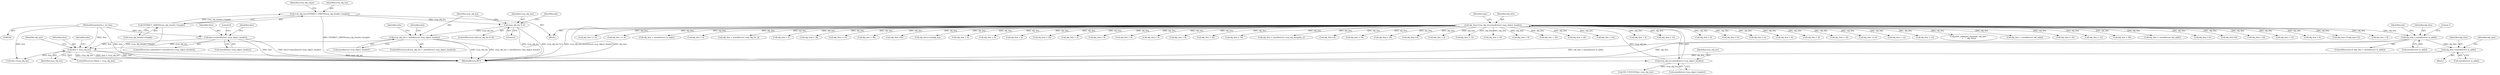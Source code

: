 digraph "0_tcpdump_bea2686c296b79609060a104cc139810785b0739@API" {
"1000684" [label="(Call,obj_tlen-=sizeof(struct in_addr))"];
"1000667" [label="(Call,obj_tlen < sizeof(struct in_addr))"];
"1000320" [label="(Call,obj_tlen=rsvp_obj_len-sizeof(struct rsvp_object_header))"];
"1000322" [label="(Call,rsvp_obj_len-sizeof(struct rsvp_object_header))"];
"1000301" [label="(Call,tlen < rsvp_obj_len)"];
"1000172" [label="(Call,tlen>=sizeof(struct rsvp_object_header))"];
"1000150" [label="(MethodParameterIn,u_int tlen)"];
"1000215" [label="(Call,rsvp_obj_len < sizeof(struct rsvp_object_header))"];
"1000199" [label="(Call,rsvp_obj_len % 4)"];
"1000187" [label="(Call,rsvp_obj_len=EXTRACT_16BITS(rsvp_obj_header->length))"];
"1000189" [label="(Call,EXTRACT_16BITS(rsvp_obj_header->length))"];
"1003380" [label="(Call,tlen-=rsvp_obj_len)"];
"1000217" [label="(Call,sizeof(struct rsvp_object_header))"];
"1000194" [label="(Identifier,rsvp_obj_ctype)"];
"1000198" [label="(ControlStructure,if(rsvp_obj_len % 4))"];
"1000176" [label="(Block,)"];
"1000323" [label="(Identifier,rsvp_obj_len)"];
"1002583" [label="(Call,obj_tlen >= 8)"];
"1000150" [label="(MethodParameterIn,u_int tlen)"];
"1002266" [label="(Call,obj_tlen < 40)"];
"1002803" [label="(Call,obj_tlen-=20)"];
"1003384" [label="(Literal,0)"];
"1001896" [label="(Call,obj_tlen+=subobj_len)"];
"1001239" [label="(Call,obj_tlen < 4)"];
"1000190" [label="(Call,rsvp_obj_header->length)"];
"1001578" [label="(Call,obj_tlen < 4)"];
"1000757" [label="(Call,obj_tlen < 4)"];
"1000897" [label="(Call,obj_tlen < 20)"];
"1002031" [label="(Call,obj_tlen < 4)"];
"1000867" [label="(Call,obj_tlen < 8)"];
"1001502" [label="(Call,obj_tlen < 8)"];
"1003287" [label="(Call,obj_tlen < 4)"];
"1002146" [label="(Call,obj_tlen < 8)"];
"1002236" [label="(Call,obj_tlen < 20)"];
"1000485" [label="(Call,obj_tlen < 26)"];
"1002997" [label="(Call,obj_tlen < sizeof(struct rsvp_obj_integrity_t))"];
"1000238" [label="(Identifier,ndo)"];
"1003242" [label="(Call,obj_tlen-=4)"];
"1000686" [label="(Call,sizeof(struct in_addr))"];
"1002743" [label="(Call,obj_tlen < 20)"];
"1000328" [label="(Call,ND_TTEST2(*tptr, rsvp_obj_len))"];
"1000315" [label="(Identifier,obj_tptr)"];
"1000216" [label="(Identifier,rsvp_obj_len)"];
"1000666" [label="(ControlStructure,if (obj_tlen < sizeof(struct in_addr)))"];
"1002206" [label="(Call,obj_tlen < 20)"];
"1002634" [label="(Call,obj_tlen-=4)"];
"1003176" [label="(Call,obj_tlen < 4)"];
"1001162" [label="(Call,obj_tlen < 12)"];
"1001000" [label="(Call,obj_tlen < 16)"];
"1002309" [label="(Call,obj_tlen < 8)"];
"1000676" [label="(Identifier,ndo)"];
"1001954" [label="(Call,obj_tlen < 20)"];
"1000188" [label="(Identifier,rsvp_obj_len)"];
"1000199" [label="(Call,rsvp_obj_len % 4)"];
"1000396" [label="(Call,obj_tlen < 20)"];
"1000667" [label="(Call,obj_tlen < sizeof(struct in_addr))"];
"1002339" [label="(Call,obj_tlen < 16)"];
"1002821" [label="(Call,obj_tlen < 4)"];
"1000320" [label="(Call,obj_tlen=rsvp_obj_len-sizeof(struct rsvp_object_header))"];
"1000520" [label="(Call,obj_tlen < 12)"];
"1000171" [label="(ControlStructure,while(tlen>=sizeof(struct rsvp_object_header)))"];
"1000215" [label="(Call,rsvp_obj_len < sizeof(struct rsvp_object_header))"];
"1002653" [label="(Call,obj_tlen < 8)"];
"1000664" [label="(Block,)"];
"1000174" [label="(Call,sizeof(struct rsvp_object_header))"];
"1000689" [label="(Identifier,obj_tptr)"];
"1002936" [label="(Call,obj_tlen < 8)"];
"1003140" [label="(Call,obj_tlen < 4)"];
"1001685" [label="(Call,obj_tlen < 4)"];
"1000669" [label="(Call,sizeof(struct in_addr))"];
"1000302" [label="(Identifier,tlen)"];
"1000685" [label="(Identifier,obj_tlen)"];
"1001918" [label="(Call,obj_tlen < 8)"];
"1002491" [label="(Call,obj_tlen < 16)"];
"1000735" [label="(Call,obj_tlen >= 4)"];
"1001079" [label="(Call,obj_tlen < 12)"];
"1000303" [label="(Identifier,rsvp_obj_len)"];
"1000179" [label="(Identifier,tptr)"];
"1000557" [label="(Call,obj_tlen < 12)"];
"1003350" [label="(Call,print_unknown_data(ndo, obj_tptr, \"\n\t    \", obj_tlen))"];
"1000214" [label="(ControlStructure,if(rsvp_obj_len < sizeof(struct rsvp_object_header)))"];
"1000189" [label="(Call,EXTRACT_16BITS(rsvp_obj_header->length))"];
"1000695" [label="(Call,obj_tlen < sizeof(struct in6_addr))"];
"1003312" [label="(Call,obj_tlen < 16)"];
"1003212" [label="(Call,obj_tlen < 12)"];
"1000205" [label="(Identifier,ndo)"];
"1003409" [label="(MethodReturn,RET)"];
"1000330" [label="(Identifier,tptr)"];
"1000187" [label="(Call,rsvp_obj_len=EXTRACT_16BITS(rsvp_obj_header->length))"];
"1000927" [label="(Call,obj_tlen < 40)"];
"1000630" [label="(Call,obj_tlen < sizeof(struct in6_addr))"];
"1000301" [label="(Call,tlen < rsvp_obj_len)"];
"1000307" [label="(Identifier,ndo)"];
"1000321" [label="(Identifier,obj_tlen)"];
"1000349" [label="(Call,obj_tlen < 8)"];
"1002733" [label="(Call,obj_tlen-=8)"];
"1000322" [label="(Call,rsvp_obj_len-sizeof(struct rsvp_object_header))"];
"1002176" [label="(Call,obj_tlen < 20)"];
"1000781" [label="(Call,obj_tlen < 12)"];
"1000970" [label="(Call,obj_tlen < 8)"];
"1001477" [label="(Call,obj_tlen-=*(obj_tptr+1))"];
"1001540" [label="(Call,obj_tlen < 8)"];
"1000201" [label="(Literal,4)"];
"1000684" [label="(Call,obj_tlen-=sizeof(struct in_addr))"];
"1001311" [label="(Call,obj_tlen >= 4)"];
"1000173" [label="(Identifier,tlen)"];
"1000300" [label="(ControlStructure,if(tlen < rsvp_obj_len))"];
"1000200" [label="(Identifier,rsvp_obj_len)"];
"1000222" [label="(Identifier,ndo)"];
"1001052" [label="(Call,obj_tlen >= 4)"];
"1000602" [label="(Call,obj_tlen < sizeof(struct in_addr))"];
"1000826" [label="(Call,obj_tlen < 4)"];
"1000324" [label="(Call,sizeof(struct rsvp_object_header))"];
"1000668" [label="(Identifier,obj_tlen)"];
"1002398" [label="(Call,obj_tlen < sizeof(struct rsvp_obj_frr_t))"];
"1001996" [label="(Call,obj_tlen < 4)"];
"1000172" [label="(Call,tlen>=sizeof(struct rsvp_object_header))"];
"1000449" [label="(Call,obj_tlen < 36)"];
"1000673" [label="(Literal,1)"];
"1000684" -> "1000664"  [label="AST: "];
"1000684" -> "1000686"  [label="CFG: "];
"1000685" -> "1000684"  [label="AST: "];
"1000686" -> "1000684"  [label="AST: "];
"1000689" -> "1000684"  [label="CFG: "];
"1000684" -> "1003409"  [label="DDG: obj_tlen"];
"1000667" -> "1000684"  [label="DDG: obj_tlen"];
"1000667" -> "1000666"  [label="AST: "];
"1000667" -> "1000669"  [label="CFG: "];
"1000668" -> "1000667"  [label="AST: "];
"1000669" -> "1000667"  [label="AST: "];
"1000673" -> "1000667"  [label="CFG: "];
"1000676" -> "1000667"  [label="CFG: "];
"1000667" -> "1003409"  [label="DDG: obj_tlen"];
"1000667" -> "1003409"  [label="DDG: obj_tlen < sizeof(struct in_addr)"];
"1000320" -> "1000667"  [label="DDG: obj_tlen"];
"1000320" -> "1000176"  [label="AST: "];
"1000320" -> "1000322"  [label="CFG: "];
"1000321" -> "1000320"  [label="AST: "];
"1000322" -> "1000320"  [label="AST: "];
"1000330" -> "1000320"  [label="CFG: "];
"1000320" -> "1003409"  [label="DDG: rsvp_obj_len-sizeof(struct rsvp_object_header)"];
"1000320" -> "1003409"  [label="DDG: obj_tlen"];
"1000322" -> "1000320"  [label="DDG: rsvp_obj_len"];
"1000320" -> "1000349"  [label="DDG: obj_tlen"];
"1000320" -> "1000396"  [label="DDG: obj_tlen"];
"1000320" -> "1000449"  [label="DDG: obj_tlen"];
"1000320" -> "1000485"  [label="DDG: obj_tlen"];
"1000320" -> "1000520"  [label="DDG: obj_tlen"];
"1000320" -> "1000557"  [label="DDG: obj_tlen"];
"1000320" -> "1000602"  [label="DDG: obj_tlen"];
"1000320" -> "1000630"  [label="DDG: obj_tlen"];
"1000320" -> "1000695"  [label="DDG: obj_tlen"];
"1000320" -> "1000735"  [label="DDG: obj_tlen"];
"1000320" -> "1000757"  [label="DDG: obj_tlen"];
"1000320" -> "1000781"  [label="DDG: obj_tlen"];
"1000320" -> "1000826"  [label="DDG: obj_tlen"];
"1000320" -> "1000867"  [label="DDG: obj_tlen"];
"1000320" -> "1000897"  [label="DDG: obj_tlen"];
"1000320" -> "1000927"  [label="DDG: obj_tlen"];
"1000320" -> "1000970"  [label="DDG: obj_tlen"];
"1000320" -> "1001000"  [label="DDG: obj_tlen"];
"1000320" -> "1001052"  [label="DDG: obj_tlen"];
"1000320" -> "1001079"  [label="DDG: obj_tlen"];
"1000320" -> "1001162"  [label="DDG: obj_tlen"];
"1000320" -> "1001239"  [label="DDG: obj_tlen"];
"1000320" -> "1001311"  [label="DDG: obj_tlen"];
"1000320" -> "1001477"  [label="DDG: obj_tlen"];
"1000320" -> "1001502"  [label="DDG: obj_tlen"];
"1000320" -> "1001540"  [label="DDG: obj_tlen"];
"1000320" -> "1001578"  [label="DDG: obj_tlen"];
"1000320" -> "1001685"  [label="DDG: obj_tlen"];
"1000320" -> "1001896"  [label="DDG: obj_tlen"];
"1000320" -> "1001918"  [label="DDG: obj_tlen"];
"1000320" -> "1001954"  [label="DDG: obj_tlen"];
"1000320" -> "1001996"  [label="DDG: obj_tlen"];
"1000320" -> "1002031"  [label="DDG: obj_tlen"];
"1000320" -> "1002146"  [label="DDG: obj_tlen"];
"1000320" -> "1002176"  [label="DDG: obj_tlen"];
"1000320" -> "1002206"  [label="DDG: obj_tlen"];
"1000320" -> "1002236"  [label="DDG: obj_tlen"];
"1000320" -> "1002266"  [label="DDG: obj_tlen"];
"1000320" -> "1002309"  [label="DDG: obj_tlen"];
"1000320" -> "1002339"  [label="DDG: obj_tlen"];
"1000320" -> "1002398"  [label="DDG: obj_tlen"];
"1000320" -> "1002491"  [label="DDG: obj_tlen"];
"1000320" -> "1002583"  [label="DDG: obj_tlen"];
"1000320" -> "1002634"  [label="DDG: obj_tlen"];
"1000320" -> "1002653"  [label="DDG: obj_tlen"];
"1000320" -> "1002733"  [label="DDG: obj_tlen"];
"1000320" -> "1002743"  [label="DDG: obj_tlen"];
"1000320" -> "1002803"  [label="DDG: obj_tlen"];
"1000320" -> "1002821"  [label="DDG: obj_tlen"];
"1000320" -> "1002936"  [label="DDG: obj_tlen"];
"1000320" -> "1002997"  [label="DDG: obj_tlen"];
"1000320" -> "1003140"  [label="DDG: obj_tlen"];
"1000320" -> "1003176"  [label="DDG: obj_tlen"];
"1000320" -> "1003212"  [label="DDG: obj_tlen"];
"1000320" -> "1003242"  [label="DDG: obj_tlen"];
"1000320" -> "1003287"  [label="DDG: obj_tlen"];
"1000320" -> "1003312"  [label="DDG: obj_tlen"];
"1000320" -> "1003350"  [label="DDG: obj_tlen"];
"1000322" -> "1000324"  [label="CFG: "];
"1000323" -> "1000322"  [label="AST: "];
"1000324" -> "1000322"  [label="AST: "];
"1000301" -> "1000322"  [label="DDG: rsvp_obj_len"];
"1000322" -> "1000328"  [label="DDG: rsvp_obj_len"];
"1000301" -> "1000300"  [label="AST: "];
"1000301" -> "1000303"  [label="CFG: "];
"1000302" -> "1000301"  [label="AST: "];
"1000303" -> "1000301"  [label="AST: "];
"1000307" -> "1000301"  [label="CFG: "];
"1000315" -> "1000301"  [label="CFG: "];
"1000301" -> "1003409"  [label="DDG: rsvp_obj_len"];
"1000301" -> "1003409"  [label="DDG: tlen < rsvp_obj_len"];
"1000301" -> "1003409"  [label="DDG: tlen"];
"1000172" -> "1000301"  [label="DDG: tlen"];
"1000150" -> "1000301"  [label="DDG: tlen"];
"1000215" -> "1000301"  [label="DDG: rsvp_obj_len"];
"1000301" -> "1003380"  [label="DDG: tlen"];
"1000172" -> "1000171"  [label="AST: "];
"1000172" -> "1000174"  [label="CFG: "];
"1000173" -> "1000172"  [label="AST: "];
"1000174" -> "1000172"  [label="AST: "];
"1000179" -> "1000172"  [label="CFG: "];
"1003384" -> "1000172"  [label="CFG: "];
"1000172" -> "1003409"  [label="DDG: tlen>=sizeof(struct rsvp_object_header)"];
"1000172" -> "1003409"  [label="DDG: tlen"];
"1000150" -> "1000172"  [label="DDG: tlen"];
"1000150" -> "1000144"  [label="AST: "];
"1000150" -> "1003409"  [label="DDG: tlen"];
"1000150" -> "1003380"  [label="DDG: tlen"];
"1000215" -> "1000214"  [label="AST: "];
"1000215" -> "1000217"  [label="CFG: "];
"1000216" -> "1000215"  [label="AST: "];
"1000217" -> "1000215"  [label="AST: "];
"1000222" -> "1000215"  [label="CFG: "];
"1000238" -> "1000215"  [label="CFG: "];
"1000215" -> "1003409"  [label="DDG: rsvp_obj_len"];
"1000215" -> "1003409"  [label="DDG: rsvp_obj_len < sizeof(struct rsvp_object_header)"];
"1000199" -> "1000215"  [label="DDG: rsvp_obj_len"];
"1000199" -> "1000198"  [label="AST: "];
"1000199" -> "1000201"  [label="CFG: "];
"1000200" -> "1000199"  [label="AST: "];
"1000201" -> "1000199"  [label="AST: "];
"1000205" -> "1000199"  [label="CFG: "];
"1000216" -> "1000199"  [label="CFG: "];
"1000199" -> "1003409"  [label="DDG: rsvp_obj_len"];
"1000199" -> "1003409"  [label="DDG: rsvp_obj_len % 4"];
"1000187" -> "1000199"  [label="DDG: rsvp_obj_len"];
"1000187" -> "1000176"  [label="AST: "];
"1000187" -> "1000189"  [label="CFG: "];
"1000188" -> "1000187"  [label="AST: "];
"1000189" -> "1000187"  [label="AST: "];
"1000194" -> "1000187"  [label="CFG: "];
"1000187" -> "1003409"  [label="DDG: EXTRACT_16BITS(rsvp_obj_header->length)"];
"1000189" -> "1000187"  [label="DDG: rsvp_obj_header->length"];
"1000189" -> "1000190"  [label="CFG: "];
"1000190" -> "1000189"  [label="AST: "];
"1000189" -> "1003409"  [label="DDG: rsvp_obj_header->length"];
}
